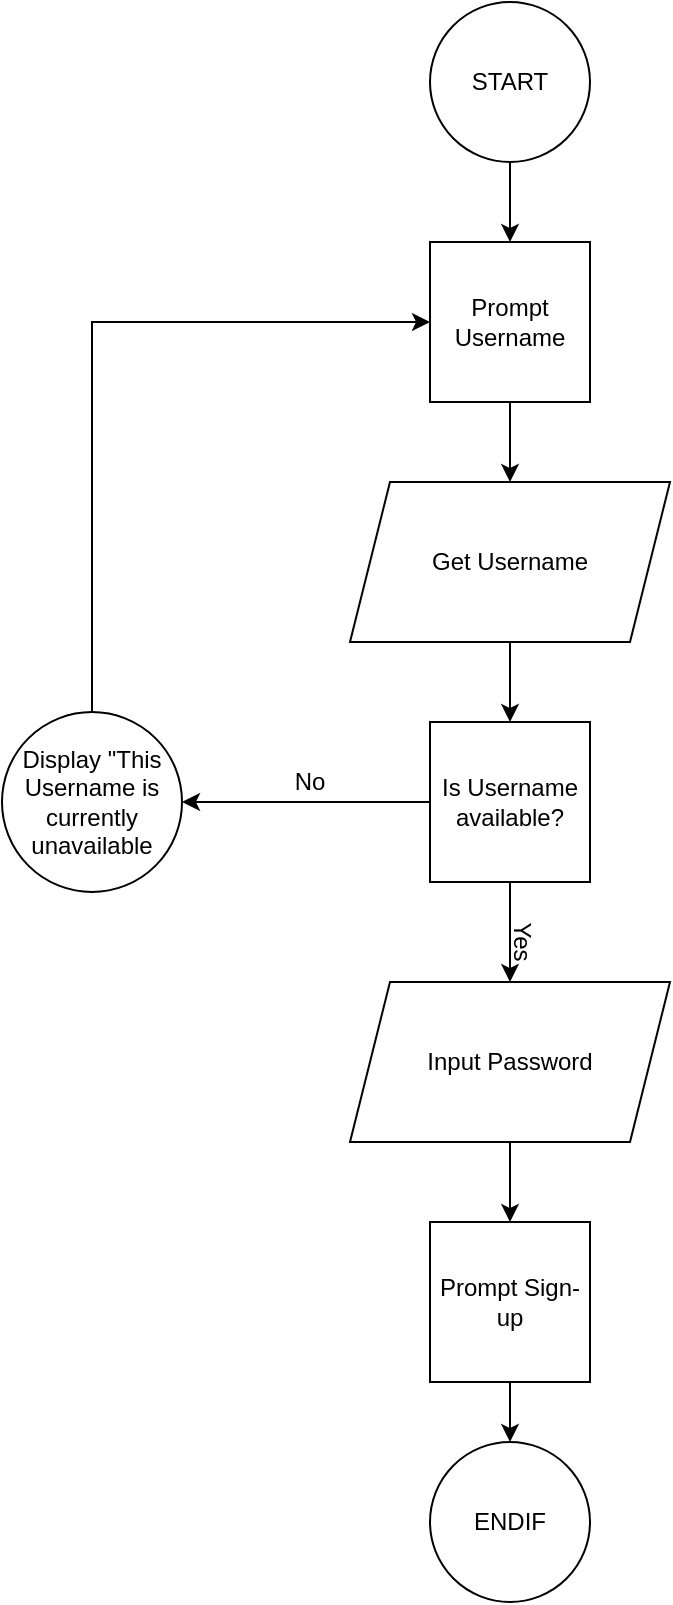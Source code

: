 <mxfile version="13.9.9" type="device"><diagram id="egrQ512WVWrCcOd5rTde" name="Page-1"><mxGraphModel dx="852" dy="534" grid="1" gridSize="10" guides="1" tooltips="1" connect="1" arrows="1" fold="1" page="1" pageScale="1" pageWidth="827" pageHeight="1169" math="0" shadow="0"><root><mxCell id="0"/><mxCell id="1" parent="0"/><mxCell id="tMxyYg742-dgBpxFTjIc-1" value="START" style="ellipse;whiteSpace=wrap;html=1;" vertex="1" parent="1"><mxGeometry x="374" y="30" width="80" height="80" as="geometry"/></mxCell><mxCell id="tMxyYg742-dgBpxFTjIc-3" value="" style="endArrow=classic;html=1;exitX=0.5;exitY=1;exitDx=0;exitDy=0;entryX=0.5;entryY=0;entryDx=0;entryDy=0;" edge="1" parent="1" source="tMxyYg742-dgBpxFTjIc-1" target="tMxyYg742-dgBpxFTjIc-5"><mxGeometry width="50" height="50" relative="1" as="geometry"><mxPoint x="390" y="290" as="sourcePoint"/><mxPoint x="414" y="160" as="targetPoint"/></mxGeometry></mxCell><mxCell id="tMxyYg742-dgBpxFTjIc-5" value="Prompt Username" style="whiteSpace=wrap;html=1;aspect=fixed;" vertex="1" parent="1"><mxGeometry x="374" y="150" width="80" height="80" as="geometry"/></mxCell><mxCell id="tMxyYg742-dgBpxFTjIc-11" value="" style="edgeStyle=orthogonalEdgeStyle;rounded=0;orthogonalLoop=1;jettySize=auto;html=1;" edge="1" parent="1" source="tMxyYg742-dgBpxFTjIc-6" target="tMxyYg742-dgBpxFTjIc-10"><mxGeometry relative="1" as="geometry"/></mxCell><mxCell id="tMxyYg742-dgBpxFTjIc-6" value="Get Username" style="shape=parallelogram;perimeter=parallelogramPerimeter;whiteSpace=wrap;html=1;fixedSize=1;" vertex="1" parent="1"><mxGeometry x="334" y="270" width="160" height="80" as="geometry"/></mxCell><mxCell id="tMxyYg742-dgBpxFTjIc-7" value="" style="endArrow=classic;html=1;exitX=0.5;exitY=1;exitDx=0;exitDy=0;entryX=0.5;entryY=0;entryDx=0;entryDy=0;" edge="1" parent="1" source="tMxyYg742-dgBpxFTjIc-5" target="tMxyYg742-dgBpxFTjIc-6"><mxGeometry width="50" height="50" relative="1" as="geometry"><mxPoint x="390" y="290" as="sourcePoint"/><mxPoint x="440" y="240" as="targetPoint"/></mxGeometry></mxCell><mxCell id="tMxyYg742-dgBpxFTjIc-14" style="edgeStyle=orthogonalEdgeStyle;rounded=0;orthogonalLoop=1;jettySize=auto;html=1;entryX=1;entryY=0.5;entryDx=0;entryDy=0;" edge="1" parent="1" source="tMxyYg742-dgBpxFTjIc-10" target="tMxyYg742-dgBpxFTjIc-12"><mxGeometry relative="1" as="geometry"/></mxCell><mxCell id="tMxyYg742-dgBpxFTjIc-19" value="" style="edgeStyle=orthogonalEdgeStyle;rounded=0;orthogonalLoop=1;jettySize=auto;html=1;" edge="1" parent="1" source="tMxyYg742-dgBpxFTjIc-10" target="tMxyYg742-dgBpxFTjIc-17"><mxGeometry relative="1" as="geometry"/></mxCell><mxCell id="tMxyYg742-dgBpxFTjIc-10" value="Is Username available?" style="whiteSpace=wrap;html=1;aspect=fixed;" vertex="1" parent="1"><mxGeometry x="374" y="390" width="80" height="80" as="geometry"/></mxCell><mxCell id="tMxyYg742-dgBpxFTjIc-15" style="edgeStyle=orthogonalEdgeStyle;rounded=0;orthogonalLoop=1;jettySize=auto;html=1;entryX=0;entryY=0.5;entryDx=0;entryDy=0;exitX=0.5;exitY=0;exitDx=0;exitDy=0;" edge="1" parent="1" source="tMxyYg742-dgBpxFTjIc-12" target="tMxyYg742-dgBpxFTjIc-5"><mxGeometry relative="1" as="geometry"/></mxCell><mxCell id="tMxyYg742-dgBpxFTjIc-12" value="Display &quot;This Username is currently unavailable" style="ellipse;whiteSpace=wrap;html=1;aspect=fixed;" vertex="1" parent="1"><mxGeometry x="160" y="385" width="90" height="90" as="geometry"/></mxCell><mxCell id="tMxyYg742-dgBpxFTjIc-21" value="" style="edgeStyle=orthogonalEdgeStyle;rounded=0;orthogonalLoop=1;jettySize=auto;html=1;" edge="1" parent="1" source="tMxyYg742-dgBpxFTjIc-17" target="tMxyYg742-dgBpxFTjIc-20"><mxGeometry relative="1" as="geometry"/></mxCell><mxCell id="tMxyYg742-dgBpxFTjIc-17" value="Input Password" style="shape=parallelogram;perimeter=parallelogramPerimeter;whiteSpace=wrap;html=1;fixedSize=1;" vertex="1" parent="1"><mxGeometry x="334" y="520" width="160" height="80" as="geometry"/></mxCell><mxCell id="tMxyYg742-dgBpxFTjIc-23" value="" style="edgeStyle=orthogonalEdgeStyle;rounded=0;orthogonalLoop=1;jettySize=auto;html=1;" edge="1" parent="1" source="tMxyYg742-dgBpxFTjIc-20" target="tMxyYg742-dgBpxFTjIc-22"><mxGeometry relative="1" as="geometry"/></mxCell><mxCell id="tMxyYg742-dgBpxFTjIc-20" value="Prompt Sign-up" style="whiteSpace=wrap;html=1;aspect=fixed;" vertex="1" parent="1"><mxGeometry x="374" y="640" width="80" height="80" as="geometry"/></mxCell><mxCell id="tMxyYg742-dgBpxFTjIc-22" value="ENDIF" style="ellipse;whiteSpace=wrap;html=1;aspect=fixed;" vertex="1" parent="1"><mxGeometry x="374" y="750" width="80" height="80" as="geometry"/></mxCell><mxCell id="tMxyYg742-dgBpxFTjIc-24" value="No" style="text;html=1;strokeColor=none;fillColor=none;align=center;verticalAlign=middle;whiteSpace=wrap;rounded=0;" vertex="1" parent="1"><mxGeometry x="294" y="410" width="40" height="20" as="geometry"/></mxCell><mxCell id="tMxyYg742-dgBpxFTjIc-25" value="Yes" style="text;html=1;strokeColor=none;fillColor=none;align=center;verticalAlign=middle;whiteSpace=wrap;rounded=0;rotation=90;" vertex="1" parent="1"><mxGeometry x="400" y="490" width="40" height="20" as="geometry"/></mxCell></root></mxGraphModel></diagram></mxfile>